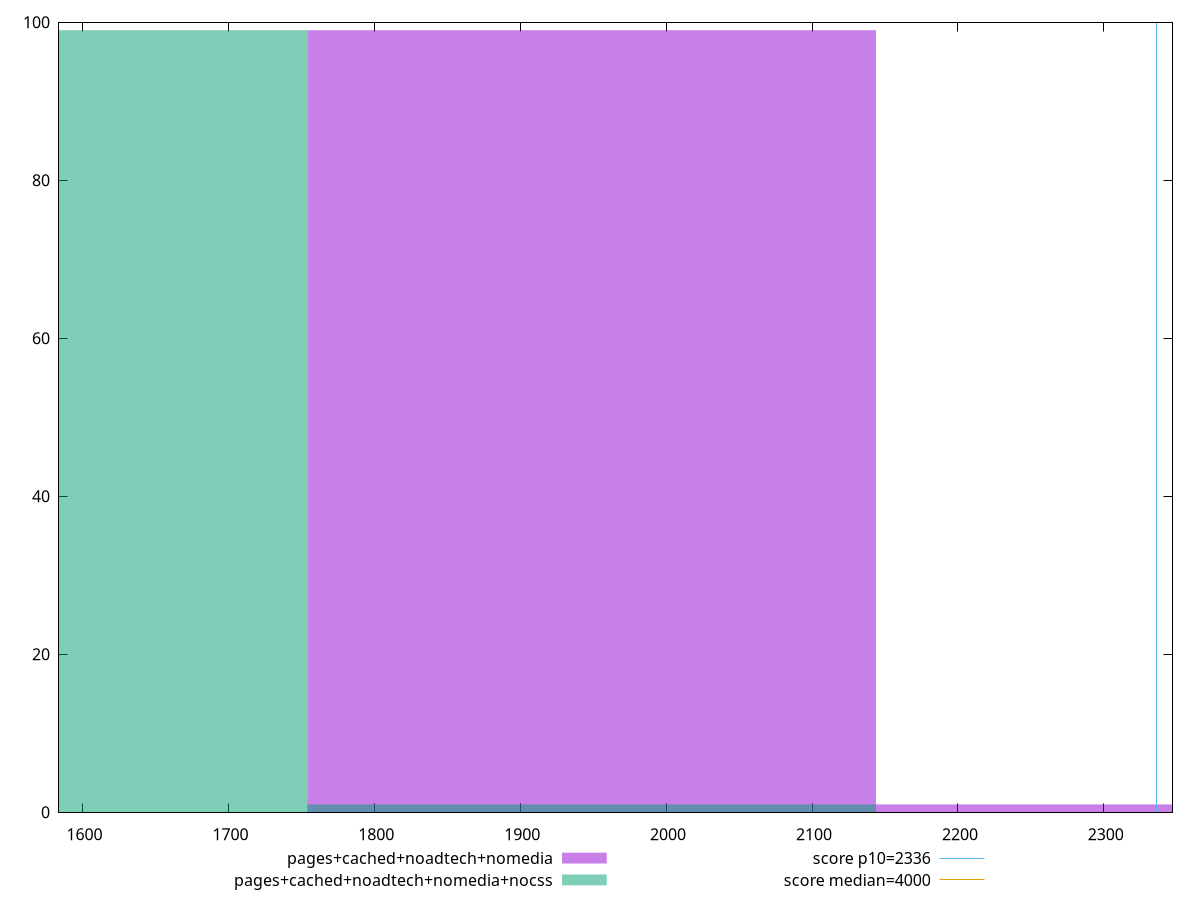 reset

$pagesCachedNoadtechNomedia <<EOF
2338.7484775401226 1
1948.9570646167685 99
EOF

$pagesCachedNoadtechNomediaNocss <<EOF
1948.9570646167685 1
1559.165651693415 99
EOF

set key outside below
set boxwidth 389.79141292335373
set xrange [1583.8697000000002:2347.0925]
set yrange [0:100]
set trange [0:100]
set style fill transparent solid 0.5 noborder

set parametric
set terminal svg size 640, 500 enhanced background rgb 'white'
set output "report_00026_2021-02-22T21:38:55.199Z/first-meaningful-paint/comparison/histogram/3_vs_4.svg"

plot $pagesCachedNoadtechNomedia title "pages+cached+noadtech+nomedia" with boxes, \
     $pagesCachedNoadtechNomediaNocss title "pages+cached+noadtech+nomedia+nocss" with boxes, \
     2336,t title "score p10=2336", \
     4000,t title "score median=4000"

reset
